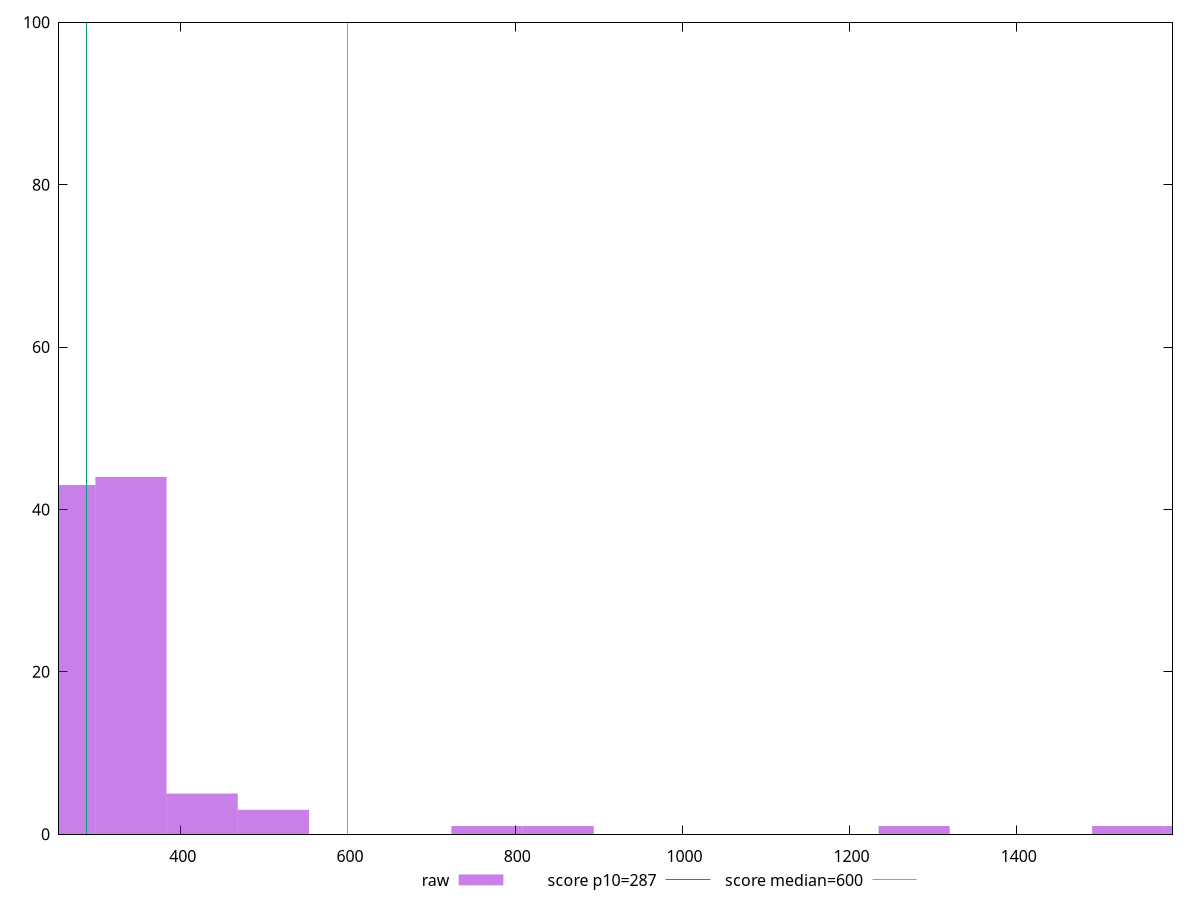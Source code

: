 reset

$raw <<EOF
340.5718192480679 44
255.42886443605096 43
425.7147740600849 5
1617.7161414283225 1
1532.5731866163057 1
1277.1443221802547 1
851.4295481201698 1
766.2865933081529 1
510.8577288721019 3
EOF

set key outside below
set boxwidth 85.14295481201698
set xrange [254.5:1586.1265]
set yrange [0:100]
set trange [0:100]
set style fill transparent solid 0.5 noborder

set parametric
set terminal svg size 640, 490 enhanced background rgb 'white'
set output "reprap/total-blocking-time/samples/pages+cached/raw/histogram.svg"

plot $raw title "raw" with boxes, \
     287,t title "score p10=287", \
     600,t title "score median=600"

reset
